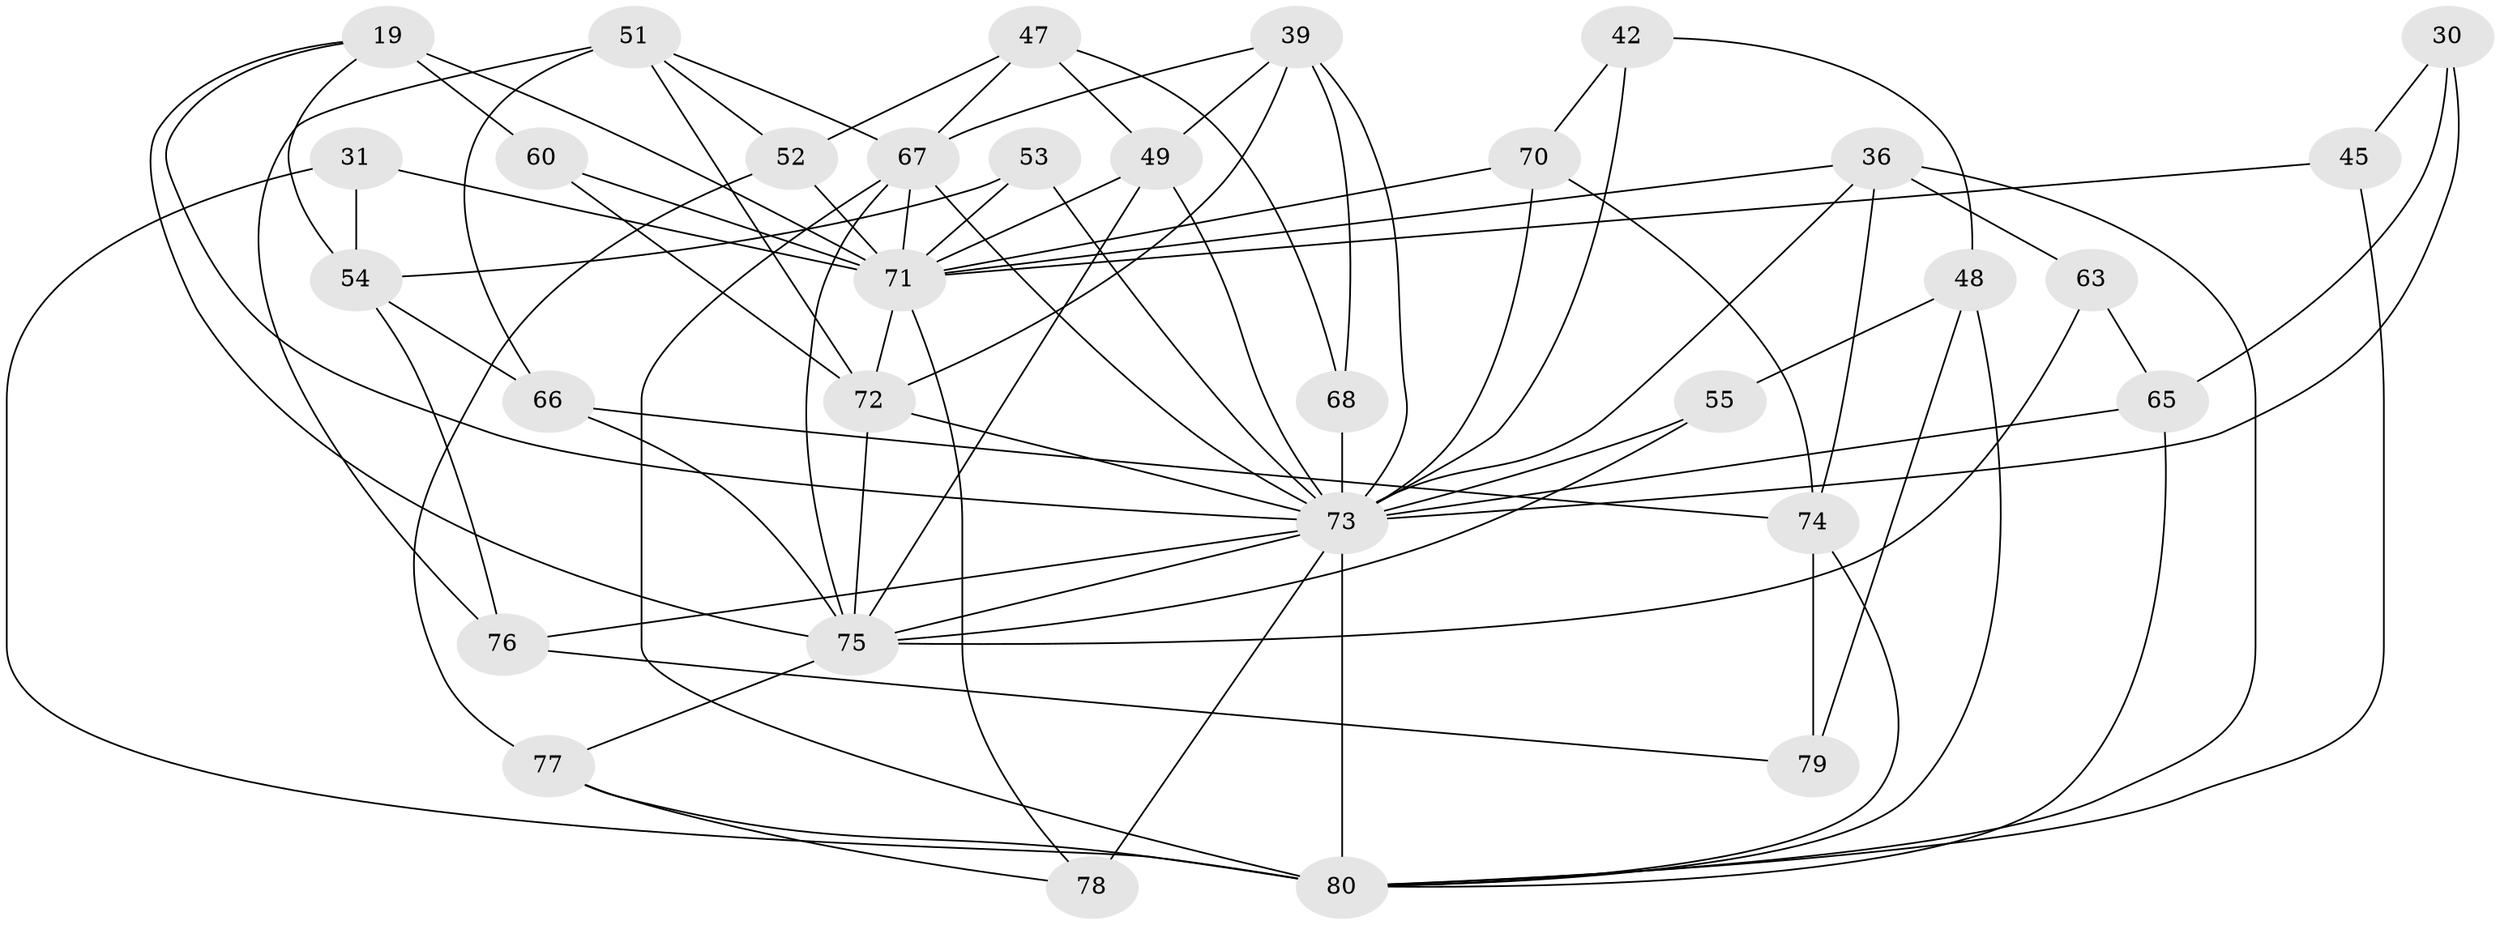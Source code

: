 // original degree distribution, {4: 1.0}
// Generated by graph-tools (version 1.1) at 2025/01/03/04/25 22:01:55]
// undirected, 32 vertices, 80 edges
graph export_dot {
graph [start="1"]
  node [color=gray90,style=filled];
  19 [super="+16"];
  30;
  31;
  36 [super="+12"];
  39 [super="+5"];
  42 [super="+38"];
  45;
  47;
  48;
  49 [super="+4"];
  51 [super="+34"];
  52 [super="+25"];
  53;
  54 [super="+9"];
  55;
  60;
  63;
  65 [super="+15"];
  66;
  67 [super="+57+50"];
  68 [super="+37"];
  70 [super="+33"];
  71 [super="+35+64"];
  72 [super="+29+62"];
  73 [super="+1+8+7+22+13+44+58+46"];
  74 [super="+56"];
  75 [super="+69"];
  76;
  77;
  78;
  79;
  80 [super="+10+32+59"];
  19 -- 60 [weight=2];
  19 -- 54;
  19 -- 73;
  19 -- 75;
  19 -- 71;
  30 -- 65 [weight=2];
  30 -- 45;
  30 -- 73;
  31 -- 54 [weight=2];
  31 -- 80;
  31 -- 71;
  36 -- 63 [weight=2];
  36 -- 73;
  36 -- 74;
  36 -- 80;
  36 -- 71;
  39 -- 68;
  39 -- 49 [weight=2];
  39 -- 67;
  39 -- 73;
  39 -- 72;
  42 -- 70 [weight=2];
  42 -- 73 [weight=3];
  42 -- 48;
  45 -- 80 [weight=2];
  45 -- 71;
  47 -- 49;
  47 -- 52;
  47 -- 68;
  47 -- 67;
  48 -- 55;
  48 -- 79;
  48 -- 80;
  49 -- 73;
  49 -- 75;
  49 -- 71;
  51 -- 76;
  51 -- 52;
  51 -- 72 [weight=2];
  51 -- 67;
  51 -- 66;
  52 -- 77;
  52 -- 71 [weight=3];
  53 -- 54;
  53 -- 73 [weight=2];
  53 -- 71;
  54 -- 66;
  54 -- 76;
  55 -- 75;
  55 -- 73 [weight=2];
  60 -- 72;
  60 -- 71;
  63 -- 75;
  63 -- 65;
  65 -- 73 [weight=2];
  65 -- 80;
  66 -- 74;
  66 -- 75;
  67 -- 80 [weight=4];
  67 -- 75 [weight=2];
  67 -- 73;
  67 -- 71 [weight=2];
  68 -- 73 [weight=4];
  70 -- 74 [weight=2];
  70 -- 73;
  70 -- 71;
  71 -- 78;
  71 -- 72 [weight=2];
  72 -- 75;
  72 -- 73;
  73 -- 75;
  73 -- 80 [weight=5];
  73 -- 76;
  73 -- 78 [weight=2];
  74 -- 80 [weight=2];
  74 -- 79 [weight=2];
  75 -- 77;
  76 -- 79;
  77 -- 78;
  77 -- 80;
}
